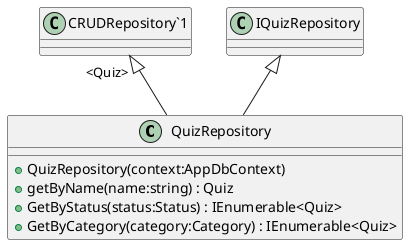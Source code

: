 @startuml
class QuizRepository {
    + QuizRepository(context:AppDbContext)
    + getByName(name:string) : Quiz
    + GetByStatus(status:Status) : IEnumerable<Quiz>
    + GetByCategory(category:Category) : IEnumerable<Quiz>
}
"CRUDRepository`1" "<Quiz>" <|-- QuizRepository
IQuizRepository <|-- QuizRepository
@enduml
